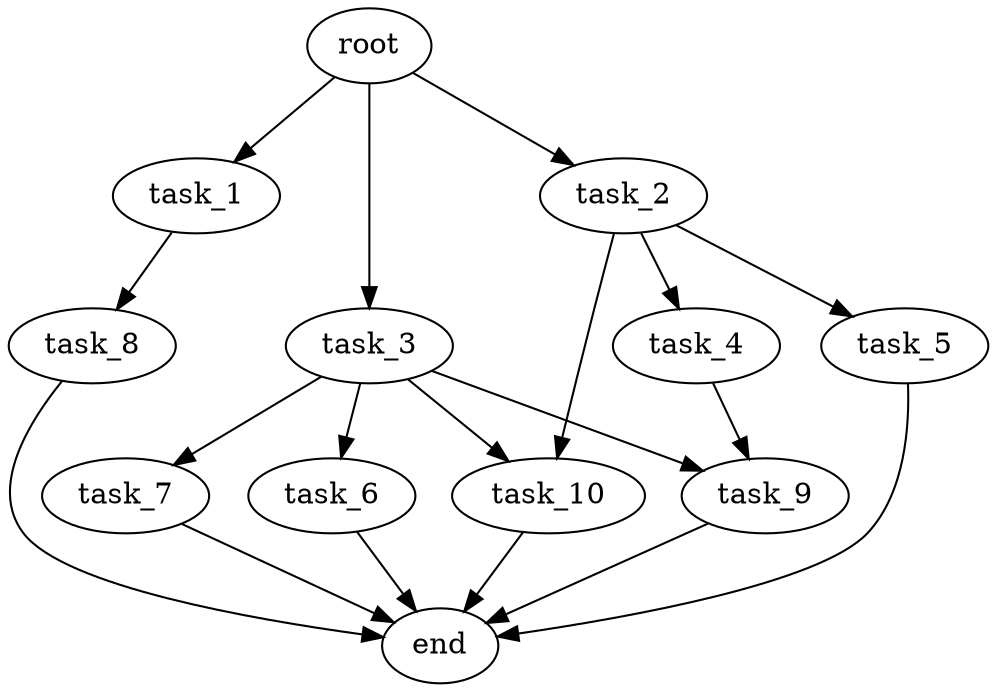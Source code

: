 digraph G {
  root [size="0.000000e+00"];
  task_1 [size="5.340577e+10"];
  task_2 [size="3.095369e+10"];
  task_3 [size="8.086430e+10"];
  task_4 [size="4.690687e+10"];
  task_5 [size="8.351299e+10"];
  task_6 [size="3.679042e+10"];
  task_7 [size="9.471355e+10"];
  task_8 [size="9.844413e+10"];
  task_9 [size="4.617338e+10"];
  task_10 [size="2.818436e+10"];
  end [size="0.000000e+00"];

  root -> task_1 [size="1.000000e-12"];
  root -> task_2 [size="1.000000e-12"];
  root -> task_3 [size="1.000000e-12"];
  task_1 -> task_8 [size="9.844413e+08"];
  task_2 -> task_4 [size="4.690687e+08"];
  task_2 -> task_5 [size="8.351299e+08"];
  task_2 -> task_10 [size="1.409218e+08"];
  task_3 -> task_6 [size="3.679042e+08"];
  task_3 -> task_7 [size="9.471355e+08"];
  task_3 -> task_9 [size="2.308669e+08"];
  task_3 -> task_10 [size="1.409218e+08"];
  task_4 -> task_9 [size="2.308669e+08"];
  task_5 -> end [size="1.000000e-12"];
  task_6 -> end [size="1.000000e-12"];
  task_7 -> end [size="1.000000e-12"];
  task_8 -> end [size="1.000000e-12"];
  task_9 -> end [size="1.000000e-12"];
  task_10 -> end [size="1.000000e-12"];
}
